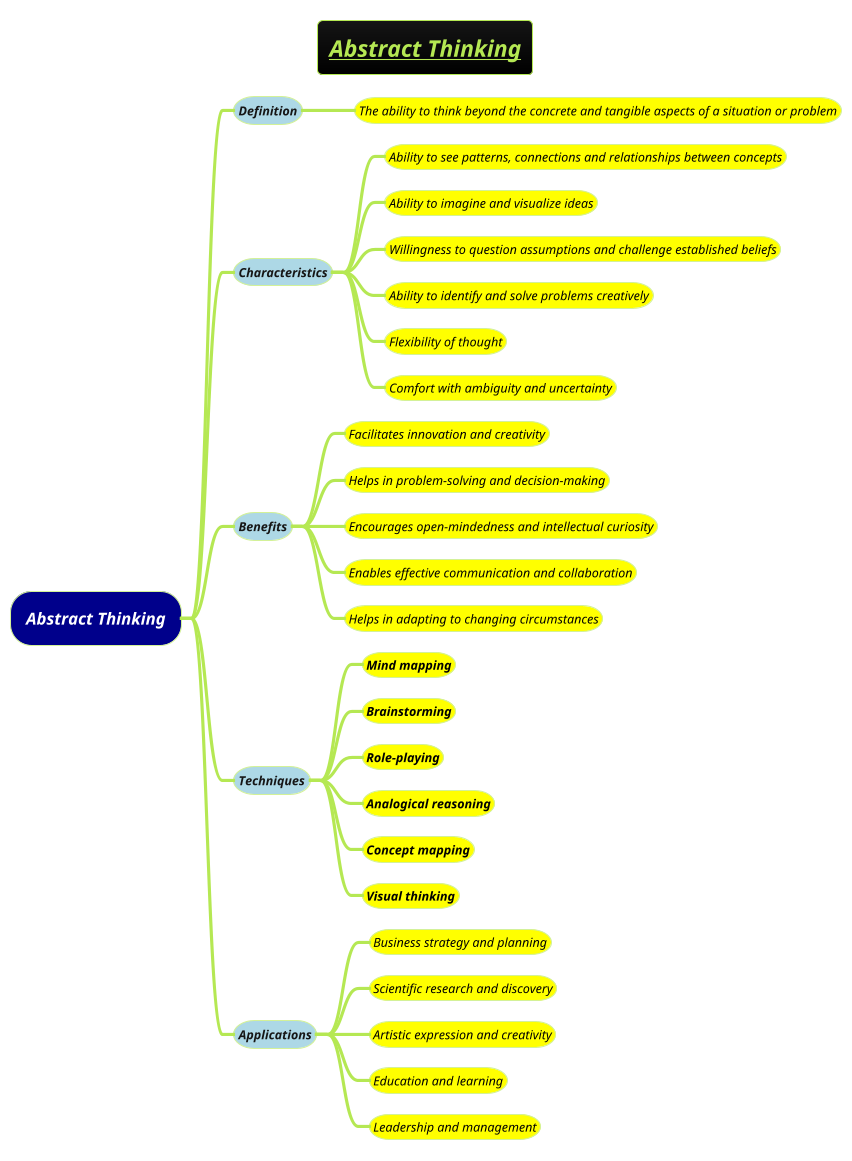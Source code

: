 @startmindmap
title =<i><b><u><size:18>Abstract Thinking
!theme hacker

*[#darkblue] <i><color #white>Abstract Thinking
**[#lightblue] <i><color #blac><size:12>Definition
***[#yellow] <i><color #black><size:12>The ability to think beyond the concrete and tangible aspects of a situation or problem
**[#lightblue] <i><color #blac><size:12>Characteristics
***[#yellow] <i><color #black><size:12>Ability to see patterns, connections and relationships between concepts
***[#yellow] <i><color #black><size:12>Ability to imagine and visualize ideas
***[#yellow] <i><color #black><size:12>Willingness to question assumptions and challenge established beliefs
***[#yellow] <i><color #black><size:12>Ability to identify and solve problems creatively
***[#yellow] <i><color #black><size:12>Flexibility of thought
***[#yellow] <i><color #black><size:12>Comfort with ambiguity and uncertainty
**[#lightblue] <i><color #blac><size:12>Benefits
***[#yellow] <i><color #black><size:12>Facilitates innovation and creativity
***[#yellow] <i><color #black><size:12>Helps in problem-solving and decision-making
***[#yellow] <i><color #black><size:12>Encourages open-mindedness and intellectual curiosity
***[#yellow] <i><color #black><size:12>Enables effective communication and collaboration
***[#yellow] <i><color #black><size:12>Helps in adapting to changing circumstances
**[#lightblue] <i><color #blac><size:12>Techniques
***[#yellow] <i><color #black><size:12><b>Mind mapping
***[#yellow] <i><color #black><size:12><b>Brainstorming
***[#yellow] <i><color #black><size:12><b>Role-playing
***[#yellow] <i><color #black><size:12><b>Analogical reasoning
***[#yellow] <i><color #black><size:12><b>Concept mapping
***[#yellow] <i><color #black><size:12><b>Visual thinking
**[#lightblue] <i><color #blac><size:12>Applications
***[#yellow] <i><color #black><size:12>Business strategy and planning
***[#yellow] <i><color #black><size:12>Scientific research and discovery
***[#yellow] <i><color #black><size:12>Artistic expression and creativity
***[#yellow] <i><color #black><size:12>Education and learning
***[#yellow] <i><color #black><size:12>Leadership and management
@endmindmap
